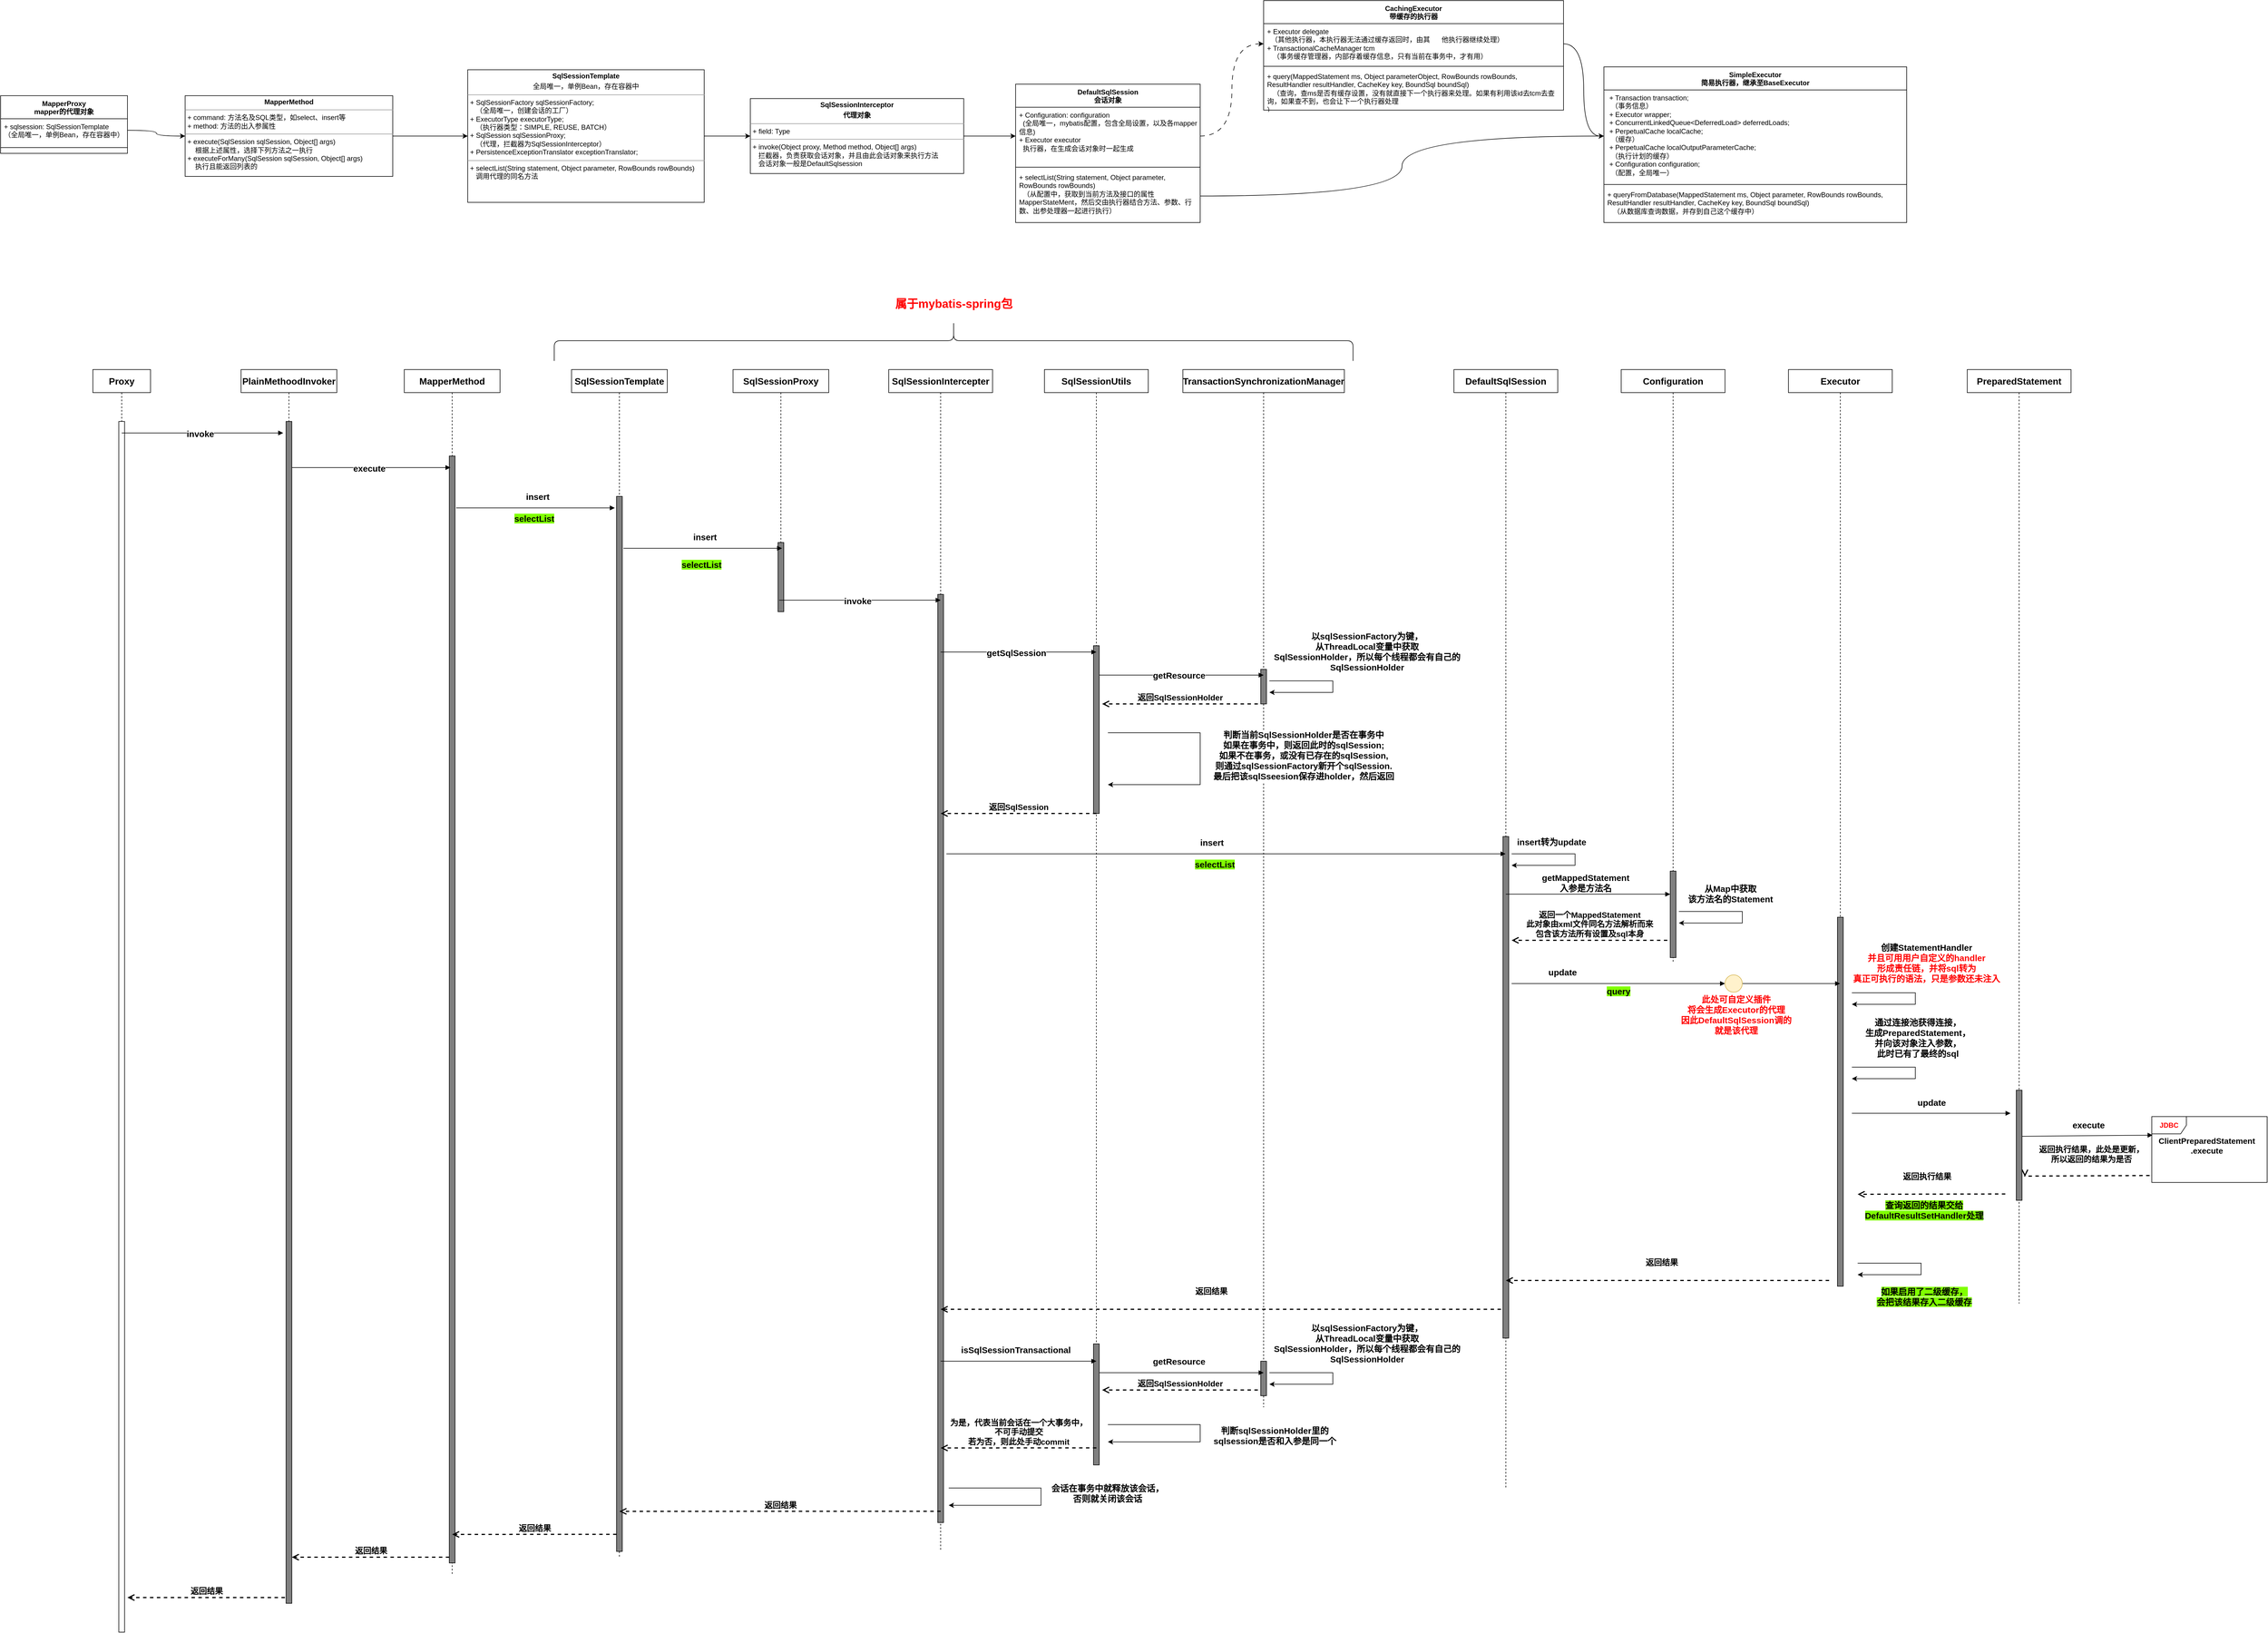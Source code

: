 <mxfile version="21.3.8" type="github">
  <diagram name="第 1 页" id="XxPduqaY6AvRVAXRVLeT">
    <mxGraphModel dx="2514" dy="2068" grid="1" gridSize="10" guides="1" tooltips="1" connect="1" arrows="1" fold="1" page="1" pageScale="1" pageWidth="827" pageHeight="1169" math="0" shadow="0">
      <root>
        <mxCell id="0" />
        <mxCell id="1" parent="0" />
        <mxCell id="k7U_-NwJ5NO1i_bqe0lr-13" style="edgeStyle=orthogonalEdgeStyle;rounded=0;orthogonalLoop=1;jettySize=auto;html=1;exitX=1;exitY=0.5;exitDx=0;exitDy=0;entryX=0;entryY=0.5;entryDx=0;entryDy=0;" parent="1" edge="1">
          <mxGeometry relative="1" as="geometry">
            <mxPoint x="2100" y="480" as="targetPoint" />
          </mxGeometry>
        </mxCell>
        <mxCell id="k7U_-NwJ5NO1i_bqe0lr-15" value="MapperProxy&lt;br&gt;mapper的代理对象" style="swimlane;fontStyle=1;align=center;verticalAlign=top;childLayout=stackLayout;horizontal=1;startSize=40;horizontalStack=0;resizeParent=1;resizeParentMax=0;resizeLast=0;collapsible=1;marginBottom=0;whiteSpace=wrap;html=1;" parent="1" vertex="1">
          <mxGeometry x="-150" y="95" width="220" height="100" as="geometry" />
        </mxCell>
        <mxCell id="k7U_-NwJ5NO1i_bqe0lr-16" value="+ sqlsession:&amp;nbsp;SqlSessionTemplate&lt;br&gt;（全局唯一，单例Bean，存在容器中）" style="text;strokeColor=none;fillColor=none;align=left;verticalAlign=top;spacingLeft=4;spacingRight=4;overflow=hidden;rotatable=0;points=[[0,0.5],[1,0.5]];portConstraint=eastwest;whiteSpace=wrap;html=1;" parent="k7U_-NwJ5NO1i_bqe0lr-15" vertex="1">
          <mxGeometry y="40" width="220" height="40" as="geometry" />
        </mxCell>
        <mxCell id="k7U_-NwJ5NO1i_bqe0lr-17" value="" style="line;strokeWidth=1;fillColor=none;align=left;verticalAlign=middle;spacingTop=-1;spacingLeft=3;spacingRight=3;rotatable=0;labelPosition=right;points=[];portConstraint=eastwest;strokeColor=inherit;" parent="k7U_-NwJ5NO1i_bqe0lr-15" vertex="1">
          <mxGeometry y="80" width="220" height="20" as="geometry" />
        </mxCell>
        <mxCell id="ylb18Ezix_Vyf_NCrJ4i-3" style="edgeStyle=orthogonalEdgeStyle;rounded=0;orthogonalLoop=1;jettySize=auto;html=1;exitX=1;exitY=0.5;exitDx=0;exitDy=0;entryX=0;entryY=0.5;entryDx=0;entryDy=0;curved=1;" parent="1" source="k7U_-NwJ5NO1i_bqe0lr-25" target="k7U_-NwJ5NO1i_bqe0lr-26" edge="1">
          <mxGeometry relative="1" as="geometry" />
        </mxCell>
        <mxCell id="k7U_-NwJ5NO1i_bqe0lr-25" value="&lt;p style=&quot;margin:0px;margin-top:4px;text-align:center;&quot;&gt;&lt;b&gt;MapperMethod&lt;/b&gt;&lt;br&gt;&lt;/p&gt;&lt;hr size=&quot;1&quot;&gt;&lt;p style=&quot;margin:0px;margin-left:4px;&quot;&gt;&lt;span style=&quot;background-color: initial;&quot;&gt;+ command: 方法名及SQL类型，如select、insert等&lt;/span&gt;&lt;br&gt;&lt;/p&gt;&lt;p style=&quot;margin:0px;margin-left:4px;&quot;&gt;&lt;span style=&quot;background-color: initial;&quot;&gt;+ method: 方法的出入参属性&lt;/span&gt;&lt;/p&gt;&lt;hr size=&quot;1&quot;&gt;&lt;p style=&quot;margin:0px;margin-left:4px;&quot;&gt;+ execute(SqlSession sqlSession, Object[] args)&lt;/p&gt;&lt;p style=&quot;margin:0px;margin-left:4px;&quot;&gt;&amp;nbsp; &amp;nbsp; 根据上述属性，选择下列方法之一执行&lt;/p&gt;&lt;p style=&quot;margin:0px;margin-left:4px;&quot;&gt;+&amp;nbsp;executeForMany(SqlSession sqlSession, Object[] args)&lt;/p&gt;&lt;p style=&quot;margin:0px;margin-left:4px;&quot;&gt;&amp;nbsp; &amp;nbsp; 执行且能返回列表的&lt;/p&gt;" style="verticalAlign=top;align=left;overflow=fill;fontSize=12;fontFamily=Helvetica;html=1;whiteSpace=wrap;" parent="1" vertex="1">
          <mxGeometry x="170" y="95" width="360" height="140" as="geometry" />
        </mxCell>
        <mxCell id="ylb18Ezix_Vyf_NCrJ4i-4" style="edgeStyle=orthogonalEdgeStyle;rounded=0;orthogonalLoop=1;jettySize=auto;html=1;exitX=1;exitY=0.5;exitDx=0;exitDy=0;entryX=0;entryY=0.5;entryDx=0;entryDy=0;" parent="1" source="k7U_-NwJ5NO1i_bqe0lr-26" target="k7U_-NwJ5NO1i_bqe0lr-31" edge="1">
          <mxGeometry relative="1" as="geometry" />
        </mxCell>
        <mxCell id="k7U_-NwJ5NO1i_bqe0lr-26" value="&lt;p style=&quot;margin:0px;margin-top:4px;text-align:center;&quot;&gt;&lt;b&gt;SqlSessionTemplate&lt;/b&gt;&lt;br&gt;&lt;/p&gt;&lt;p style=&quot;margin:0px;margin-top:4px;text-align:center;&quot;&gt;全局唯一，单例Bean，存在容器中&lt;b&gt;&lt;br&gt;&lt;/b&gt;&lt;/p&gt;&lt;hr size=&quot;1&quot;&gt;&lt;p style=&quot;margin:0px;margin-left:4px;&quot;&gt;+ SqlSessionFactory sqlSessionFactory;&lt;/p&gt;&lt;p style=&quot;margin:0px;margin-left:4px;&quot;&gt;&amp;nbsp; &amp;nbsp;（全局唯一，创建会话的工厂）&lt;/p&gt;&lt;p style=&quot;margin:0px;margin-left:4px;&quot;&gt;+ ExecutorType executorType;&lt;/p&gt;&lt;p style=&quot;margin:0px;margin-left:4px;&quot;&gt;&amp;nbsp; &amp;nbsp;（执行器类型：SIMPLE, REUSE, BATCH）&lt;/p&gt;&lt;p style=&quot;margin:0px;margin-left:4px;&quot;&gt;+ SqlSession sqlSessionProxy;&lt;/p&gt;&lt;p style=&quot;margin:0px;margin-left:4px;&quot;&gt;&amp;nbsp; &amp;nbsp;（代理，拦截器为SqlSessionInterceptor）&lt;/p&gt;&lt;p style=&quot;margin:0px;margin-left:4px;&quot;&gt;+ PersistenceExceptionTranslator exceptionTranslator;&lt;/p&gt;&lt;hr size=&quot;1&quot;&gt;&lt;p style=&quot;margin:0px;margin-left:4px;&quot;&gt;+ selectList(String statement, Object parameter, RowBounds rowBounds)&lt;/p&gt;&lt;p style=&quot;margin:0px;margin-left:4px;&quot;&gt;&amp;nbsp; &amp;nbsp;调用代理的同名方法&lt;/p&gt;" style="verticalAlign=top;align=left;overflow=fill;fontSize=12;fontFamily=Helvetica;html=1;whiteSpace=wrap;" parent="1" vertex="1">
          <mxGeometry x="660" y="50" width="410" height="230" as="geometry" />
        </mxCell>
        <mxCell id="ylb18Ezix_Vyf_NCrJ4i-5" style="edgeStyle=orthogonalEdgeStyle;rounded=0;orthogonalLoop=1;jettySize=auto;html=1;exitX=1;exitY=0.5;exitDx=0;exitDy=0;" parent="1" source="k7U_-NwJ5NO1i_bqe0lr-31" target="k7U_-NwJ5NO1i_bqe0lr-33" edge="1">
          <mxGeometry relative="1" as="geometry" />
        </mxCell>
        <mxCell id="k7U_-NwJ5NO1i_bqe0lr-31" value="&lt;p style=&quot;margin:0px;margin-top:4px;text-align:center;&quot;&gt;&lt;b&gt;SqlSessionInterceptor&lt;/b&gt;&lt;br&gt;&lt;/p&gt;&lt;p style=&quot;margin:0px;margin-top:4px;text-align:center;&quot;&gt;&lt;b&gt;代理对象&lt;/b&gt;&lt;/p&gt;&lt;hr size=&quot;1&quot;&gt;&lt;p style=&quot;margin:0px;margin-left:4px;&quot;&gt;+ field: Type&lt;/p&gt;&lt;hr size=&quot;1&quot;&gt;&lt;p style=&quot;margin:0px;margin-left:4px;&quot;&gt;+ invoke(Object proxy, Method method, Object[] args)&lt;/p&gt;&lt;p style=&quot;margin:0px;margin-left:4px;&quot;&gt;&amp;nbsp; &amp;nbsp;拦截器，负责获取会话对象，并且由此会话对象来执行方法&lt;/p&gt;&lt;p style=&quot;margin:0px;margin-left:4px;&quot;&gt;&amp;nbsp; &amp;nbsp;会话对象一般是DefaultSqlsession&lt;/p&gt;" style="verticalAlign=top;align=left;overflow=fill;fontSize=12;fontFamily=Helvetica;html=1;whiteSpace=wrap;" parent="1" vertex="1">
          <mxGeometry x="1150" y="100" width="370" height="130" as="geometry" />
        </mxCell>
        <mxCell id="k7U_-NwJ5NO1i_bqe0lr-32" value="DefaultSqlSession&lt;br&gt;会话对象" style="swimlane;fontStyle=1;align=center;verticalAlign=top;childLayout=stackLayout;horizontal=1;startSize=40;horizontalStack=0;resizeParent=1;resizeParentMax=0;resizeLast=0;collapsible=1;marginBottom=0;whiteSpace=wrap;html=1;" parent="1" vertex="1">
          <mxGeometry x="1610" y="75" width="320" height="240" as="geometry" />
        </mxCell>
        <mxCell id="k7U_-NwJ5NO1i_bqe0lr-33" value="+ Configuration: configuration&lt;br&gt;&amp;nbsp; (全局唯一，mybatis配置，包含全局设置，以及各mapper 信息)&lt;br&gt;+&amp;nbsp;Executor executor&lt;br&gt;&amp;nbsp; 执行器，在生成会话对象时一起生成" style="text;strokeColor=none;fillColor=none;align=left;verticalAlign=top;spacingLeft=4;spacingRight=4;overflow=hidden;rotatable=0;points=[[0,0.5],[1,0.5]];portConstraint=eastwest;whiteSpace=wrap;html=1;" parent="k7U_-NwJ5NO1i_bqe0lr-32" vertex="1">
          <mxGeometry y="40" width="320" height="100" as="geometry" />
        </mxCell>
        <mxCell id="k7U_-NwJ5NO1i_bqe0lr-34" value="" style="line;strokeWidth=1;fillColor=none;align=left;verticalAlign=middle;spacingTop=-1;spacingLeft=3;spacingRight=3;rotatable=0;labelPosition=right;points=[];portConstraint=eastwest;strokeColor=inherit;" parent="k7U_-NwJ5NO1i_bqe0lr-32" vertex="1">
          <mxGeometry y="140" width="320" height="8" as="geometry" />
        </mxCell>
        <mxCell id="k7U_-NwJ5NO1i_bqe0lr-35" value="+ selectList(String statement, Object parameter, RowBounds rowBounds)&lt;br&gt;&amp;nbsp; （从配置中，获取到当前方法及接口的属性MapperStateMent，然后交由执行器结合方法、参数、行数、出参处理器一起进行执行）" style="text;strokeColor=none;fillColor=none;align=left;verticalAlign=top;spacingLeft=4;spacingRight=4;overflow=hidden;rotatable=0;points=[[0,0.5],[1,0.5]];portConstraint=eastwest;whiteSpace=wrap;html=1;" parent="k7U_-NwJ5NO1i_bqe0lr-32" vertex="1">
          <mxGeometry y="148" width="320" height="92" as="geometry" />
        </mxCell>
        <mxCell id="k7U_-NwJ5NO1i_bqe0lr-36" value="CachingExecutor&lt;br&gt;带缓存的执行器" style="swimlane;fontStyle=1;align=center;verticalAlign=top;childLayout=stackLayout;horizontal=1;startSize=40;horizontalStack=0;resizeParent=1;resizeParentMax=0;resizeLast=0;collapsible=1;marginBottom=0;whiteSpace=wrap;html=1;" parent="1" vertex="1">
          <mxGeometry x="2040" y="-70" width="520" height="190" as="geometry" />
        </mxCell>
        <mxCell id="k7U_-NwJ5NO1i_bqe0lr-37" value="+ Executor delegate&lt;br&gt;&amp;nbsp; （其他执行器，本执行器无法通过缓存返回时，由其&amp;nbsp; &amp;nbsp; &amp;nbsp; 他执行器继续处理）&lt;br&gt;+&amp;nbsp;TransactionalCacheManager tcm&lt;br&gt;&amp;nbsp; &amp;nbsp;（事务缓存管理器，内部存着缓存信息，只有当前在事务中，才有用）" style="text;strokeColor=none;fillColor=none;align=left;verticalAlign=top;spacingLeft=4;spacingRight=4;overflow=hidden;rotatable=0;points=[[0,0.5],[1,0.5]];portConstraint=eastwest;whiteSpace=wrap;html=1;" parent="k7U_-NwJ5NO1i_bqe0lr-36" vertex="1">
          <mxGeometry y="40" width="520" height="70" as="geometry" />
        </mxCell>
        <mxCell id="k7U_-NwJ5NO1i_bqe0lr-38" value="" style="line;strokeWidth=1;fillColor=none;align=left;verticalAlign=middle;spacingTop=-1;spacingLeft=3;spacingRight=3;rotatable=0;labelPosition=right;points=[];portConstraint=eastwest;strokeColor=inherit;" parent="k7U_-NwJ5NO1i_bqe0lr-36" vertex="1">
          <mxGeometry y="110" width="520" height="8" as="geometry" />
        </mxCell>
        <mxCell id="k7U_-NwJ5NO1i_bqe0lr-39" value="+ query(MappedStatement ms, Object parameterObject, RowBounds rowBounds, ResultHandler resultHandler, CacheKey key, BoundSql boundSql)&lt;br&gt;&amp;nbsp; &amp;nbsp;（查询，查ms是否有缓存设置，没有就直接下一个执行器来处理。如果有利用该id去tcm去查询，如果查不到，也会让下一个执行器处理&lt;br&gt;）" style="text;strokeColor=none;fillColor=none;align=left;verticalAlign=top;spacingLeft=4;spacingRight=4;overflow=hidden;rotatable=0;points=[[0,0.5],[1,0.5]];portConstraint=eastwest;whiteSpace=wrap;html=1;" parent="k7U_-NwJ5NO1i_bqe0lr-36" vertex="1">
          <mxGeometry y="118" width="520" height="72" as="geometry" />
        </mxCell>
        <mxCell id="k7U_-NwJ5NO1i_bqe0lr-40" value="SimpleExecutor&lt;br&gt;简易执行器，继承至BaseExecutor" style="swimlane;fontStyle=1;align=center;verticalAlign=top;childLayout=stackLayout;horizontal=1;startSize=40;horizontalStack=0;resizeParent=1;resizeParentMax=0;resizeLast=0;collapsible=1;marginBottom=0;whiteSpace=wrap;html=1;" parent="1" vertex="1">
          <mxGeometry x="2630" y="45" width="525" height="270" as="geometry" />
        </mxCell>
        <mxCell id="k7U_-NwJ5NO1i_bqe0lr-41" value="&lt;div&gt;&amp;nbsp;+ Transaction transaction;&lt;/div&gt;&lt;div&gt;&amp;nbsp; （事务信息）&lt;/div&gt;&lt;div&gt;&amp;nbsp;+ Executor wrapper;&lt;/div&gt;&lt;div&gt;&amp;nbsp;+ ConcurrentLinkedQueue&amp;lt;DeferredLoad&amp;gt; deferredLoads;&lt;/div&gt;&lt;div&gt;&amp;nbsp;+ PerpetualCache localCache;&lt;/div&gt;&lt;div&gt;&amp;nbsp; （缓存）&lt;/div&gt;&lt;div&gt;&amp;nbsp;+ PerpetualCache localOutputParameterCache;&lt;/div&gt;&lt;div&gt;&amp;nbsp; （执行计划的缓存）&lt;/div&gt;&lt;div&gt;&amp;nbsp;+ Configuration configuration;&lt;/div&gt;&lt;div&gt;&amp;nbsp; （配置，全局唯一）&lt;/div&gt;" style="text;strokeColor=none;fillColor=none;align=left;verticalAlign=top;spacingLeft=4;spacingRight=4;overflow=hidden;rotatable=0;points=[[0,0.5],[1,0.5]];portConstraint=eastwest;whiteSpace=wrap;html=1;" parent="k7U_-NwJ5NO1i_bqe0lr-40" vertex="1">
          <mxGeometry y="40" width="525" height="160" as="geometry" />
        </mxCell>
        <mxCell id="k7U_-NwJ5NO1i_bqe0lr-42" value="" style="line;strokeWidth=1;fillColor=none;align=left;verticalAlign=middle;spacingTop=-1;spacingLeft=3;spacingRight=3;rotatable=0;labelPosition=right;points=[];portConstraint=eastwest;strokeColor=inherit;" parent="k7U_-NwJ5NO1i_bqe0lr-40" vertex="1">
          <mxGeometry y="200" width="525" height="8" as="geometry" />
        </mxCell>
        <mxCell id="k7U_-NwJ5NO1i_bqe0lr-43" value="+ queryFromDatabase(MappedStatement ms, Object parameter, RowBounds rowBounds, ResultHandler resultHandler, CacheKey key, BoundSql boundSql)&lt;br&gt;&amp;nbsp; &amp;nbsp;（从数据库查询数据，并存到自己这个缓存中）" style="text;strokeColor=none;fillColor=none;align=left;verticalAlign=top;spacingLeft=4;spacingRight=4;overflow=hidden;rotatable=0;points=[[0,0.5],[1,0.5]];portConstraint=eastwest;whiteSpace=wrap;html=1;" parent="k7U_-NwJ5NO1i_bqe0lr-40" vertex="1">
          <mxGeometry y="208" width="525" height="62" as="geometry" />
        </mxCell>
        <mxCell id="qiZOSL3Y7ibra8DdlLck-3" style="edgeStyle=orthogonalEdgeStyle;rounded=0;orthogonalLoop=1;jettySize=auto;html=1;exitX=1;exitY=0.5;exitDx=0;exitDy=0;entryX=0;entryY=0.5;entryDx=0;entryDy=0;curved=1;dashed=1;dashPattern=8 8;" parent="1" source="k7U_-NwJ5NO1i_bqe0lr-33" target="k7U_-NwJ5NO1i_bqe0lr-37" edge="1">
          <mxGeometry relative="1" as="geometry" />
        </mxCell>
        <mxCell id="qiZOSL3Y7ibra8DdlLck-4" style="edgeStyle=orthogonalEdgeStyle;rounded=0;orthogonalLoop=1;jettySize=auto;html=1;exitX=1;exitY=0.5;exitDx=0;exitDy=0;entryX=0;entryY=0.5;entryDx=0;entryDy=0;curved=1;" parent="1" source="k7U_-NwJ5NO1i_bqe0lr-37" target="k7U_-NwJ5NO1i_bqe0lr-41" edge="1">
          <mxGeometry relative="1" as="geometry" />
        </mxCell>
        <mxCell id="qiZOSL3Y7ibra8DdlLck-5" style="edgeStyle=orthogonalEdgeStyle;rounded=0;orthogonalLoop=1;jettySize=auto;html=1;exitX=1;exitY=0.5;exitDx=0;exitDy=0;entryX=0;entryY=0.5;entryDx=0;entryDy=0;curved=1;" parent="1" source="k7U_-NwJ5NO1i_bqe0lr-35" target="k7U_-NwJ5NO1i_bqe0lr-41" edge="1">
          <mxGeometry relative="1" as="geometry" />
        </mxCell>
        <mxCell id="ylb18Ezix_Vyf_NCrJ4i-2" style="edgeStyle=orthogonalEdgeStyle;rounded=0;orthogonalLoop=1;jettySize=auto;html=1;exitX=1;exitY=0.5;exitDx=0;exitDy=0;curved=1;" parent="1" source="k7U_-NwJ5NO1i_bqe0lr-16" target="k7U_-NwJ5NO1i_bqe0lr-25" edge="1">
          <mxGeometry relative="1" as="geometry" />
        </mxCell>
        <mxCell id="okTU5aBYXH2kTemt8B79-8" value="&lt;font style=&quot;font-size: 16px;&quot;&gt;&lt;b&gt;PlainMethoodInvoker&lt;/b&gt;&lt;/font&gt;" style="shape=umlLifeline;perimeter=lifelinePerimeter;whiteSpace=wrap;html=1;container=1;dropTarget=0;collapsible=0;recursiveResize=0;outlineConnect=0;portConstraint=eastwest;newEdgeStyle={&quot;edgeStyle&quot;:&quot;elbowEdgeStyle&quot;,&quot;elbow&quot;:&quot;vertical&quot;,&quot;curved&quot;:0,&quot;rounded&quot;:0};" parent="1" vertex="1">
          <mxGeometry x="267" y="570" width="166" height="2140" as="geometry" />
        </mxCell>
        <mxCell id="okTU5aBYXH2kTemt8B79-9" value="" style="html=1;points=[];perimeter=orthogonalPerimeter;outlineConnect=0;targetShapes=umlLifeline;portConstraint=eastwest;newEdgeStyle={&quot;edgeStyle&quot;:&quot;elbowEdgeStyle&quot;,&quot;elbow&quot;:&quot;vertical&quot;,&quot;curved&quot;:0,&quot;rounded&quot;:0};fillColor=#808080;" parent="okTU5aBYXH2kTemt8B79-8" vertex="1">
          <mxGeometry x="78" y="90" width="10" height="2050" as="geometry" />
        </mxCell>
        <mxCell id="okTU5aBYXH2kTemt8B79-10" value="&lt;b&gt;&lt;font style=&quot;font-size: 16px;&quot;&gt;Proxy&lt;/font&gt;&lt;/b&gt;" style="shape=umlLifeline;perimeter=lifelinePerimeter;whiteSpace=wrap;html=1;container=1;dropTarget=0;collapsible=0;recursiveResize=0;outlineConnect=0;portConstraint=eastwest;newEdgeStyle={&quot;edgeStyle&quot;:&quot;elbowEdgeStyle&quot;,&quot;elbow&quot;:&quot;vertical&quot;,&quot;curved&quot;:0,&quot;rounded&quot;:0};" parent="1" vertex="1">
          <mxGeometry x="10" y="570" width="100" height="2190" as="geometry" />
        </mxCell>
        <mxCell id="okTU5aBYXH2kTemt8B79-11" value="" style="html=1;points=[];perimeter=orthogonalPerimeter;outlineConnect=0;targetShapes=umlLifeline;portConstraint=eastwest;newEdgeStyle={&quot;edgeStyle&quot;:&quot;elbowEdgeStyle&quot;,&quot;elbow&quot;:&quot;vertical&quot;,&quot;curved&quot;:0,&quot;rounded&quot;:0};" parent="okTU5aBYXH2kTemt8B79-10" vertex="1">
          <mxGeometry x="45" y="90" width="10" height="2100" as="geometry" />
        </mxCell>
        <mxCell id="okTU5aBYXH2kTemt8B79-12" value="" style="html=1;verticalAlign=bottom;labelBackgroundColor=none;endArrow=block;endFill=1;rounded=0;fontSize=15;" parent="1" edge="1">
          <mxGeometry width="160" relative="1" as="geometry">
            <mxPoint x="60" y="680" as="sourcePoint" />
            <mxPoint x="340" y="680" as="targetPoint" />
          </mxGeometry>
        </mxCell>
        <mxCell id="okTU5aBYXH2kTemt8B79-13" value="invoke" style="edgeLabel;html=1;align=center;verticalAlign=middle;resizable=0;points=[];fontSize=15;fontStyle=1" parent="okTU5aBYXH2kTemt8B79-12" vertex="1" connectable="0">
          <mxGeometry x="-0.074" y="-1" relative="1" as="geometry">
            <mxPoint x="6" as="offset" />
          </mxGeometry>
        </mxCell>
        <mxCell id="okTU5aBYXH2kTemt8B79-14" value="&lt;font style=&quot;font-size: 16px;&quot;&gt;&lt;b&gt;MapperMethod&lt;/b&gt;&lt;/font&gt;" style="shape=umlLifeline;perimeter=lifelinePerimeter;whiteSpace=wrap;html=1;container=1;dropTarget=0;collapsible=0;recursiveResize=0;outlineConnect=0;portConstraint=eastwest;newEdgeStyle={&quot;edgeStyle&quot;:&quot;elbowEdgeStyle&quot;,&quot;elbow&quot;:&quot;vertical&quot;,&quot;curved&quot;:0,&quot;rounded&quot;:0};" parent="1" vertex="1">
          <mxGeometry x="550" y="570" width="166" height="2090" as="geometry" />
        </mxCell>
        <mxCell id="okTU5aBYXH2kTemt8B79-15" value="" style="html=1;points=[];perimeter=orthogonalPerimeter;outlineConnect=0;targetShapes=umlLifeline;portConstraint=eastwest;newEdgeStyle={&quot;edgeStyle&quot;:&quot;elbowEdgeStyle&quot;,&quot;elbow&quot;:&quot;vertical&quot;,&quot;curved&quot;:0,&quot;rounded&quot;:0};fillColor=#808080;" parent="okTU5aBYXH2kTemt8B79-14" vertex="1">
          <mxGeometry x="78" y="150" width="10" height="1920" as="geometry" />
        </mxCell>
        <mxCell id="okTU5aBYXH2kTemt8B79-16" value="" style="html=1;verticalAlign=bottom;labelBackgroundColor=none;endArrow=block;endFill=1;rounded=0;fontSize=15;" parent="1" edge="1">
          <mxGeometry width="160" relative="1" as="geometry">
            <mxPoint x="355" y="740" as="sourcePoint" />
            <mxPoint x="630" y="740" as="targetPoint" />
          </mxGeometry>
        </mxCell>
        <mxCell id="okTU5aBYXH2kTemt8B79-17" value="execute" style="edgeLabel;html=1;align=center;verticalAlign=middle;resizable=0;points=[];fontSize=15;fontStyle=1" parent="okTU5aBYXH2kTemt8B79-16" vertex="1" connectable="0">
          <mxGeometry x="-0.074" y="-1" relative="1" as="geometry">
            <mxPoint x="6" as="offset" />
          </mxGeometry>
        </mxCell>
        <mxCell id="okTU5aBYXH2kTemt8B79-18" value="&lt;font style=&quot;font-size: 16px;&quot;&gt;&lt;b&gt;SqlSessionTemplate&lt;/b&gt;&lt;/font&gt;" style="shape=umlLifeline;perimeter=lifelinePerimeter;whiteSpace=wrap;html=1;container=1;dropTarget=0;collapsible=0;recursiveResize=0;outlineConnect=0;portConstraint=eastwest;newEdgeStyle={&quot;edgeStyle&quot;:&quot;elbowEdgeStyle&quot;,&quot;elbow&quot;:&quot;vertical&quot;,&quot;curved&quot;:0,&quot;rounded&quot;:0};" parent="1" vertex="1">
          <mxGeometry x="840" y="570" width="166" height="2060" as="geometry" />
        </mxCell>
        <mxCell id="okTU5aBYXH2kTemt8B79-19" value="" style="html=1;points=[];perimeter=orthogonalPerimeter;outlineConnect=0;targetShapes=umlLifeline;portConstraint=eastwest;newEdgeStyle={&quot;edgeStyle&quot;:&quot;elbowEdgeStyle&quot;,&quot;elbow&quot;:&quot;vertical&quot;,&quot;curved&quot;:0,&quot;rounded&quot;:0};fillColor=#808080;" parent="okTU5aBYXH2kTemt8B79-18" vertex="1">
          <mxGeometry x="78" y="220" width="10" height="1830" as="geometry" />
        </mxCell>
        <mxCell id="okTU5aBYXH2kTemt8B79-20" value="" style="html=1;verticalAlign=bottom;labelBackgroundColor=none;endArrow=block;endFill=1;rounded=0;fontSize=15;" parent="1" edge="1">
          <mxGeometry width="160" relative="1" as="geometry">
            <mxPoint x="640" y="810" as="sourcePoint" />
            <mxPoint x="915" y="810" as="targetPoint" />
          </mxGeometry>
        </mxCell>
        <mxCell id="okTU5aBYXH2kTemt8B79-21" value="insert" style="edgeLabel;html=1;align=center;verticalAlign=middle;resizable=0;points=[];fontSize=15;fontStyle=1" parent="okTU5aBYXH2kTemt8B79-20" vertex="1" connectable="0">
          <mxGeometry x="-0.074" y="-1" relative="1" as="geometry">
            <mxPoint x="13" y="-21" as="offset" />
          </mxGeometry>
        </mxCell>
        <mxCell id="okTU5aBYXH2kTemt8B79-22" value="&lt;font style=&quot;font-size: 16px;&quot;&gt;&lt;b&gt;SqlSessionProxy&lt;/b&gt;&lt;/font&gt;" style="shape=umlLifeline;perimeter=lifelinePerimeter;whiteSpace=wrap;html=1;container=1;dropTarget=0;collapsible=0;recursiveResize=0;outlineConnect=0;portConstraint=eastwest;newEdgeStyle={&quot;edgeStyle&quot;:&quot;elbowEdgeStyle&quot;,&quot;elbow&quot;:&quot;vertical&quot;,&quot;curved&quot;:0,&quot;rounded&quot;:0};" parent="1" vertex="1">
          <mxGeometry x="1120" y="570" width="166" height="420" as="geometry" />
        </mxCell>
        <mxCell id="okTU5aBYXH2kTemt8B79-23" value="" style="html=1;points=[];perimeter=orthogonalPerimeter;outlineConnect=0;targetShapes=umlLifeline;portConstraint=eastwest;newEdgeStyle={&quot;edgeStyle&quot;:&quot;elbowEdgeStyle&quot;,&quot;elbow&quot;:&quot;vertical&quot;,&quot;curved&quot;:0,&quot;rounded&quot;:0};fillColor=#808080;" parent="okTU5aBYXH2kTemt8B79-22" vertex="1">
          <mxGeometry x="78" y="300" width="10" height="120" as="geometry" />
        </mxCell>
        <mxCell id="okTU5aBYXH2kTemt8B79-24" value="" style="html=1;verticalAlign=bottom;labelBackgroundColor=none;endArrow=block;endFill=1;rounded=0;fontSize=15;" parent="1" edge="1">
          <mxGeometry width="160" relative="1" as="geometry">
            <mxPoint x="930" y="880" as="sourcePoint" />
            <mxPoint x="1205" y="880" as="targetPoint" />
          </mxGeometry>
        </mxCell>
        <mxCell id="okTU5aBYXH2kTemt8B79-25" value="insert" style="edgeLabel;html=1;align=center;verticalAlign=middle;resizable=0;points=[];fontSize=15;fontStyle=1" parent="okTU5aBYXH2kTemt8B79-24" vertex="1" connectable="0">
          <mxGeometry x="-0.074" y="-1" relative="1" as="geometry">
            <mxPoint x="13" y="-21" as="offset" />
          </mxGeometry>
        </mxCell>
        <mxCell id="okTU5aBYXH2kTemt8B79-26" value="&lt;font style=&quot;font-size: 16px;&quot;&gt;&lt;b&gt;SqlSessionIntercepter&lt;/b&gt;&lt;/font&gt;" style="shape=umlLifeline;perimeter=lifelinePerimeter;whiteSpace=wrap;html=1;container=1;dropTarget=0;collapsible=0;recursiveResize=0;outlineConnect=0;portConstraint=eastwest;newEdgeStyle={&quot;edgeStyle&quot;:&quot;elbowEdgeStyle&quot;,&quot;elbow&quot;:&quot;vertical&quot;,&quot;curved&quot;:0,&quot;rounded&quot;:0};" parent="1" vertex="1">
          <mxGeometry x="1390" y="570" width="180" height="2050" as="geometry" />
        </mxCell>
        <mxCell id="okTU5aBYXH2kTemt8B79-27" value="" style="html=1;points=[];perimeter=orthogonalPerimeter;outlineConnect=0;targetShapes=umlLifeline;portConstraint=eastwest;newEdgeStyle={&quot;edgeStyle&quot;:&quot;elbowEdgeStyle&quot;,&quot;elbow&quot;:&quot;vertical&quot;,&quot;curved&quot;:0,&quot;rounded&quot;:0};fillColor=#808080;" parent="okTU5aBYXH2kTemt8B79-26" vertex="1">
          <mxGeometry x="85" y="390" width="10" height="1610" as="geometry" />
        </mxCell>
        <mxCell id="okTU5aBYXH2kTemt8B79-28" value="" style="html=1;verticalAlign=bottom;labelBackgroundColor=none;endArrow=block;endFill=1;rounded=0;fontSize=15;" parent="1" edge="1">
          <mxGeometry width="160" relative="1" as="geometry">
            <mxPoint x="1200" y="970" as="sourcePoint" />
            <mxPoint x="1480" y="970" as="targetPoint" />
          </mxGeometry>
        </mxCell>
        <mxCell id="okTU5aBYXH2kTemt8B79-29" value="invoke" style="edgeLabel;html=1;align=center;verticalAlign=middle;resizable=0;points=[];fontSize=15;fontStyle=1" parent="okTU5aBYXH2kTemt8B79-28" vertex="1" connectable="0">
          <mxGeometry x="-0.074" y="-1" relative="1" as="geometry">
            <mxPoint x="6" as="offset" />
          </mxGeometry>
        </mxCell>
        <mxCell id="okTU5aBYXH2kTemt8B79-30" value="&lt;font style=&quot;font-size: 16px;&quot;&gt;&lt;b&gt;SqlSessionUtils&lt;/b&gt;&lt;/font&gt;" style="shape=umlLifeline;perimeter=lifelinePerimeter;whiteSpace=wrap;html=1;container=1;dropTarget=0;collapsible=0;recursiveResize=0;outlineConnect=0;portConstraint=eastwest;newEdgeStyle={&quot;edgeStyle&quot;:&quot;elbowEdgeStyle&quot;,&quot;elbow&quot;:&quot;vertical&quot;,&quot;curved&quot;:0,&quot;rounded&quot;:0};" parent="1" vertex="1">
          <mxGeometry x="1660" y="570" width="180" height="1900" as="geometry" />
        </mxCell>
        <mxCell id="okTU5aBYXH2kTemt8B79-31" value="" style="html=1;points=[];perimeter=orthogonalPerimeter;outlineConnect=0;targetShapes=umlLifeline;portConstraint=eastwest;newEdgeStyle={&quot;edgeStyle&quot;:&quot;elbowEdgeStyle&quot;,&quot;elbow&quot;:&quot;vertical&quot;,&quot;curved&quot;:0,&quot;rounded&quot;:0};fillColor=#808080;" parent="okTU5aBYXH2kTemt8B79-30" vertex="1">
          <mxGeometry x="85" y="479" width="10" height="291" as="geometry" />
        </mxCell>
        <mxCell id="okTU5aBYXH2kTemt8B79-95" value="" style="html=1;points=[];perimeter=orthogonalPerimeter;outlineConnect=0;targetShapes=umlLifeline;portConstraint=eastwest;newEdgeStyle={&quot;edgeStyle&quot;:&quot;elbowEdgeStyle&quot;,&quot;elbow&quot;:&quot;vertical&quot;,&quot;curved&quot;:0,&quot;rounded&quot;:0};fillColor=#808080;" parent="okTU5aBYXH2kTemt8B79-30" vertex="1">
          <mxGeometry x="85" y="1690" width="10" height="210" as="geometry" />
        </mxCell>
        <mxCell id="okTU5aBYXH2kTemt8B79-32" value="" style="html=1;verticalAlign=bottom;labelBackgroundColor=none;endArrow=block;endFill=1;rounded=0;fontSize=15;" parent="1" edge="1">
          <mxGeometry width="160" relative="1" as="geometry">
            <mxPoint x="1480" y="1060" as="sourcePoint" />
            <mxPoint x="1750" y="1060" as="targetPoint" />
          </mxGeometry>
        </mxCell>
        <mxCell id="okTU5aBYXH2kTemt8B79-33" value="getSqlSession" style="edgeLabel;html=1;align=center;verticalAlign=middle;resizable=0;points=[];fontSize=15;fontStyle=1" parent="okTU5aBYXH2kTemt8B79-32" vertex="1" connectable="0">
          <mxGeometry x="-0.074" y="-1" relative="1" as="geometry">
            <mxPoint x="6" as="offset" />
          </mxGeometry>
        </mxCell>
        <mxCell id="okTU5aBYXH2kTemt8B79-34" value="&lt;font style=&quot;font-size: 16px;&quot;&gt;&lt;b&gt;TransactionSynchronizationManager&lt;/b&gt;&lt;/font&gt;" style="shape=umlLifeline;perimeter=lifelinePerimeter;whiteSpace=wrap;html=1;container=1;dropTarget=0;collapsible=0;recursiveResize=0;outlineConnect=0;portConstraint=eastwest;newEdgeStyle={&quot;edgeStyle&quot;:&quot;elbowEdgeStyle&quot;,&quot;elbow&quot;:&quot;vertical&quot;,&quot;curved&quot;:0,&quot;rounded&quot;:0};" parent="1" vertex="1">
          <mxGeometry x="1900" y="570" width="280" height="1800" as="geometry" />
        </mxCell>
        <mxCell id="okTU5aBYXH2kTemt8B79-35" value="" style="html=1;points=[];perimeter=orthogonalPerimeter;outlineConnect=0;targetShapes=umlLifeline;portConstraint=eastwest;newEdgeStyle={&quot;edgeStyle&quot;:&quot;elbowEdgeStyle&quot;,&quot;elbow&quot;:&quot;vertical&quot;,&quot;curved&quot;:0,&quot;rounded&quot;:0};fillColor=#808080;" parent="okTU5aBYXH2kTemt8B79-34" vertex="1">
          <mxGeometry x="135" y="520" width="10" height="60" as="geometry" />
        </mxCell>
        <mxCell id="okTU5aBYXH2kTemt8B79-99" value="" style="html=1;points=[];perimeter=orthogonalPerimeter;outlineConnect=0;targetShapes=umlLifeline;portConstraint=eastwest;newEdgeStyle={&quot;edgeStyle&quot;:&quot;elbowEdgeStyle&quot;,&quot;elbow&quot;:&quot;vertical&quot;,&quot;curved&quot;:0,&quot;rounded&quot;:0};fillColor=#808080;" parent="okTU5aBYXH2kTemt8B79-34" vertex="1">
          <mxGeometry x="135" y="1720" width="10" height="60" as="geometry" />
        </mxCell>
        <mxCell id="okTU5aBYXH2kTemt8B79-36" value="" style="html=1;verticalAlign=bottom;labelBackgroundColor=none;endArrow=block;endFill=1;rounded=0;fontSize=15;" parent="1" source="okTU5aBYXH2kTemt8B79-31" edge="1">
          <mxGeometry width="160" relative="1" as="geometry">
            <mxPoint x="1770" y="1100" as="sourcePoint" />
            <mxPoint x="2040" y="1100" as="targetPoint" />
          </mxGeometry>
        </mxCell>
        <mxCell id="okTU5aBYXH2kTemt8B79-37" value="getResource" style="edgeLabel;html=1;align=center;verticalAlign=middle;resizable=0;points=[];fontSize=15;fontStyle=1" parent="okTU5aBYXH2kTemt8B79-36" vertex="1" connectable="0">
          <mxGeometry x="-0.074" y="-1" relative="1" as="geometry">
            <mxPoint x="6" y="-1" as="offset" />
          </mxGeometry>
        </mxCell>
        <mxCell id="okTU5aBYXH2kTemt8B79-40" value="" style="endArrow=classic;html=1;rounded=0;" parent="1" edge="1">
          <mxGeometry width="50" height="50" relative="1" as="geometry">
            <mxPoint x="2050" y="1110" as="sourcePoint" />
            <mxPoint x="2050" y="1130" as="targetPoint" />
            <Array as="points">
              <mxPoint x="2160" y="1110" />
              <mxPoint x="2160" y="1130" />
            </Array>
          </mxGeometry>
        </mxCell>
        <mxCell id="okTU5aBYXH2kTemt8B79-41" value="以sqlSessionFactory为键，&lt;br&gt;从ThreadLocal变量中获取&lt;br&gt;SqlSessionHolder，所以每个线程都会有自己的&lt;br&gt;SqlSessionHolder" style="edgeLabel;html=1;align=center;verticalAlign=middle;resizable=0;points=[];fontSize=15;fontStyle=1" parent="1" vertex="1" connectable="0">
          <mxGeometry x="2200" y="1020" as="geometry">
            <mxPoint x="19" y="39" as="offset" />
          </mxGeometry>
        </mxCell>
        <mxCell id="okTU5aBYXH2kTemt8B79-42" value="&lt;font style=&quot;font-size: 14px;&quot;&gt;&lt;b&gt;返回SqlSessionHolder&lt;/b&gt;&lt;/font&gt;" style="html=1;verticalAlign=bottom;endArrow=open;dashed=1;endSize=8;edgeStyle=elbowEdgeStyle;elbow=vertical;curved=0;rounded=0;fontSize=12;strokeWidth=2;" parent="1" edge="1">
          <mxGeometry relative="1" as="geometry">
            <mxPoint x="2030" y="1150" as="sourcePoint" />
            <mxPoint x="1760" y="1150" as="targetPoint" />
          </mxGeometry>
        </mxCell>
        <mxCell id="okTU5aBYXH2kTemt8B79-44" value="判断当前SqlSessionHolder是否在事务中&lt;br&gt;如果在事务中，则返回此时的sqlSession;&lt;br&gt;如果不在事务，或没有已存在的sqlSession,&lt;br&gt;则通过sqlSessionFactory新开个sqlSession.&lt;br&gt;最后把该sqlSseesion保存进holder，然后返回" style="edgeLabel;html=1;align=center;verticalAlign=middle;resizable=0;points=[];fontSize=15;fontStyle=1" parent="1" vertex="1" connectable="0">
          <mxGeometry x="2090" y="1200" as="geometry">
            <mxPoint x="19" y="39" as="offset" />
          </mxGeometry>
        </mxCell>
        <mxCell id="okTU5aBYXH2kTemt8B79-45" value="" style="endArrow=classic;html=1;rounded=0;" parent="1" edge="1">
          <mxGeometry width="50" height="50" relative="1" as="geometry">
            <mxPoint x="1770" y="1200" as="sourcePoint" />
            <mxPoint x="1770" y="1290" as="targetPoint" />
            <Array as="points">
              <mxPoint x="1930" y="1200" />
              <mxPoint x="1930" y="1290" />
            </Array>
          </mxGeometry>
        </mxCell>
        <mxCell id="okTU5aBYXH2kTemt8B79-47" value="&lt;font style=&quot;font-size: 14px;&quot;&gt;&lt;b&gt;返回SqlSession&lt;/b&gt;&lt;/font&gt;" style="html=1;verticalAlign=bottom;endArrow=open;dashed=1;endSize=8;edgeStyle=elbowEdgeStyle;elbow=vertical;curved=0;rounded=0;fontSize=12;strokeWidth=2;" parent="1" edge="1">
          <mxGeometry relative="1" as="geometry">
            <mxPoint x="1750" y="1340" as="sourcePoint" />
            <mxPoint x="1480" y="1340" as="targetPoint" />
          </mxGeometry>
        </mxCell>
        <mxCell id="okTU5aBYXH2kTemt8B79-48" value="&lt;font style=&quot;font-size: 16px;&quot;&gt;&lt;b&gt;DefaultSqlSession&lt;/b&gt;&lt;/font&gt;" style="shape=umlLifeline;perimeter=lifelinePerimeter;whiteSpace=wrap;html=1;container=1;dropTarget=0;collapsible=0;recursiveResize=0;outlineConnect=0;portConstraint=eastwest;newEdgeStyle={&quot;edgeStyle&quot;:&quot;elbowEdgeStyle&quot;,&quot;elbow&quot;:&quot;vertical&quot;,&quot;curved&quot;:0,&quot;rounded&quot;:0};" parent="1" vertex="1">
          <mxGeometry x="2370" y="570" width="180" height="1940" as="geometry" />
        </mxCell>
        <mxCell id="okTU5aBYXH2kTemt8B79-49" value="" style="html=1;points=[];perimeter=orthogonalPerimeter;outlineConnect=0;targetShapes=umlLifeline;portConstraint=eastwest;newEdgeStyle={&quot;edgeStyle&quot;:&quot;elbowEdgeStyle&quot;,&quot;elbow&quot;:&quot;vertical&quot;,&quot;curved&quot;:0,&quot;rounded&quot;:0};fillColor=#808080;" parent="okTU5aBYXH2kTemt8B79-48" vertex="1">
          <mxGeometry x="85" y="810" width="10" height="870" as="geometry" />
        </mxCell>
        <mxCell id="okTU5aBYXH2kTemt8B79-50" value="" style="html=1;verticalAlign=bottom;labelBackgroundColor=none;endArrow=block;endFill=1;rounded=0;fontSize=15;" parent="1" target="okTU5aBYXH2kTemt8B79-48" edge="1">
          <mxGeometry width="160" relative="1" as="geometry">
            <mxPoint x="1490" y="1410" as="sourcePoint" />
            <mxPoint x="1760" y="1410" as="targetPoint" />
          </mxGeometry>
        </mxCell>
        <mxCell id="okTU5aBYXH2kTemt8B79-51" value="insert" style="edgeLabel;html=1;align=center;verticalAlign=middle;resizable=0;points=[];fontSize=15;fontStyle=1" parent="okTU5aBYXH2kTemt8B79-50" vertex="1" connectable="0">
          <mxGeometry x="-0.074" y="-1" relative="1" as="geometry">
            <mxPoint x="11" y="-21" as="offset" />
          </mxGeometry>
        </mxCell>
        <mxCell id="okTU5aBYXH2kTemt8B79-52" value="" style="endArrow=classic;html=1;rounded=0;" parent="1" edge="1">
          <mxGeometry width="50" height="50" relative="1" as="geometry">
            <mxPoint x="3060" y="1651" as="sourcePoint" />
            <mxPoint x="3060" y="1671" as="targetPoint" />
            <Array as="points">
              <mxPoint x="3170" y="1651" />
              <mxPoint x="3170" y="1671" />
            </Array>
          </mxGeometry>
        </mxCell>
        <mxCell id="okTU5aBYXH2kTemt8B79-53" value="insert转为update" style="edgeLabel;html=1;align=center;verticalAlign=middle;resizable=0;points=[];fontSize=15;fontStyle=1" parent="1" vertex="1" connectable="0">
          <mxGeometry x="2520" y="1350" as="geometry">
            <mxPoint x="19" y="39" as="offset" />
          </mxGeometry>
        </mxCell>
        <mxCell id="okTU5aBYXH2kTemt8B79-54" value="&lt;font style=&quot;font-size: 16px;&quot;&gt;&lt;b&gt;Configuration&lt;/b&gt;&lt;/font&gt;" style="shape=umlLifeline;perimeter=lifelinePerimeter;whiteSpace=wrap;html=1;container=1;dropTarget=0;collapsible=0;recursiveResize=0;outlineConnect=0;portConstraint=eastwest;newEdgeStyle={&quot;edgeStyle&quot;:&quot;elbowEdgeStyle&quot;,&quot;elbow&quot;:&quot;vertical&quot;,&quot;curved&quot;:0,&quot;rounded&quot;:0};" parent="1" vertex="1">
          <mxGeometry x="2660" y="570" width="180" height="1030" as="geometry" />
        </mxCell>
        <mxCell id="okTU5aBYXH2kTemt8B79-55" value="" style="html=1;points=[];perimeter=orthogonalPerimeter;outlineConnect=0;targetShapes=umlLifeline;portConstraint=eastwest;newEdgeStyle={&quot;edgeStyle&quot;:&quot;elbowEdgeStyle&quot;,&quot;elbow&quot;:&quot;vertical&quot;,&quot;curved&quot;:0,&quot;rounded&quot;:0};fillColor=#808080;" parent="okTU5aBYXH2kTemt8B79-54" vertex="1">
          <mxGeometry x="85" y="870" width="10" height="150" as="geometry" />
        </mxCell>
        <mxCell id="okTU5aBYXH2kTemt8B79-56" value="" style="html=1;verticalAlign=bottom;labelBackgroundColor=none;endArrow=block;endFill=1;rounded=0;fontSize=15;" parent="1" edge="1">
          <mxGeometry width="160" relative="1" as="geometry">
            <mxPoint x="2460" y="1480" as="sourcePoint" />
            <mxPoint x="2745" y="1480" as="targetPoint" />
          </mxGeometry>
        </mxCell>
        <mxCell id="okTU5aBYXH2kTemt8B79-57" value="getMappedStatement&lt;br&gt;入参是方法名" style="edgeLabel;html=1;align=center;verticalAlign=middle;resizable=0;points=[];fontSize=15;fontStyle=1" parent="okTU5aBYXH2kTemt8B79-56" vertex="1" connectable="0">
          <mxGeometry x="-0.074" y="-1" relative="1" as="geometry">
            <mxPoint x="6" y="-21" as="offset" />
          </mxGeometry>
        </mxCell>
        <mxCell id="okTU5aBYXH2kTemt8B79-58" value="" style="endArrow=classic;html=1;rounded=0;" parent="1" edge="1">
          <mxGeometry width="50" height="50" relative="1" as="geometry">
            <mxPoint x="2760" y="1510" as="sourcePoint" />
            <mxPoint x="2760" y="1530" as="targetPoint" />
            <Array as="points">
              <mxPoint x="2870" y="1510" />
              <mxPoint x="2870" y="1530" />
            </Array>
          </mxGeometry>
        </mxCell>
        <mxCell id="okTU5aBYXH2kTemt8B79-59" value="从Map中获取&lt;br&gt;该方法名的Statement" style="edgeLabel;html=1;align=center;verticalAlign=middle;resizable=0;points=[];fontSize=15;fontStyle=1" parent="1" vertex="1" connectable="0">
          <mxGeometry x="2830" y="1440" as="geometry">
            <mxPoint x="19" y="39" as="offset" />
          </mxGeometry>
        </mxCell>
        <mxCell id="okTU5aBYXH2kTemt8B79-60" value="&lt;font style=&quot;font-size: 16px;&quot;&gt;&lt;b&gt;Executor&lt;/b&gt;&lt;/font&gt;" style="shape=umlLifeline;perimeter=lifelinePerimeter;whiteSpace=wrap;html=1;container=1;dropTarget=0;collapsible=0;recursiveResize=0;outlineConnect=0;portConstraint=eastwest;newEdgeStyle={&quot;edgeStyle&quot;:&quot;elbowEdgeStyle&quot;,&quot;elbow&quot;:&quot;vertical&quot;,&quot;curved&quot;:0,&quot;rounded&quot;:0};" parent="1" vertex="1">
          <mxGeometry x="2950" y="570" width="180" height="1590" as="geometry" />
        </mxCell>
        <mxCell id="okTU5aBYXH2kTemt8B79-61" value="" style="html=1;points=[];perimeter=orthogonalPerimeter;outlineConnect=0;targetShapes=umlLifeline;portConstraint=eastwest;newEdgeStyle={&quot;edgeStyle&quot;:&quot;elbowEdgeStyle&quot;,&quot;elbow&quot;:&quot;vertical&quot;,&quot;curved&quot;:0,&quot;rounded&quot;:0};fillColor=#808080;" parent="okTU5aBYXH2kTemt8B79-60" vertex="1">
          <mxGeometry x="85" y="950" width="10" height="640" as="geometry" />
        </mxCell>
        <mxCell id="okTU5aBYXH2kTemt8B79-62" value="&lt;span style=&quot;font-size: 14px;&quot;&gt;&lt;b&gt;返回一个MappedStatement&lt;br&gt;此对象由xml文件同名方法解析而来&lt;br&gt;包含该方法所有设置及sql本身&lt;br&gt;&lt;/b&gt;&lt;/span&gt;" style="html=1;verticalAlign=bottom;endArrow=open;dashed=1;endSize=8;edgeStyle=elbowEdgeStyle;elbow=vertical;curved=0;rounded=0;fontSize=12;strokeWidth=2;" parent="1" edge="1">
          <mxGeometry relative="1" as="geometry">
            <mxPoint x="2740" y="1560" as="sourcePoint" />
            <mxPoint x="2470" y="1560" as="targetPoint" />
          </mxGeometry>
        </mxCell>
        <mxCell id="okTU5aBYXH2kTemt8B79-63" value="" style="html=1;verticalAlign=bottom;labelBackgroundColor=none;endArrow=block;endFill=1;rounded=0;fontSize=15;" parent="1" target="okTU5aBYXH2kTemt8B79-60" edge="1" source="XkQa4KEO6NoFA1kKGeaH-1">
          <mxGeometry width="160" relative="1" as="geometry">
            <mxPoint x="2470" y="1630" as="sourcePoint" />
            <mxPoint x="2755" y="1630" as="targetPoint" />
          </mxGeometry>
        </mxCell>
        <mxCell id="okTU5aBYXH2kTemt8B79-65" value="" style="endArrow=classic;html=1;rounded=0;" parent="1" edge="1">
          <mxGeometry width="50" height="50" relative="1" as="geometry">
            <mxPoint x="2470" y="1410" as="sourcePoint" />
            <mxPoint x="2470" y="1430" as="targetPoint" />
            <Array as="points">
              <mxPoint x="2580" y="1410" />
              <mxPoint x="2580" y="1430" />
            </Array>
          </mxGeometry>
        </mxCell>
        <mxCell id="okTU5aBYXH2kTemt8B79-69" value="创建StatementHandler&lt;br&gt;&lt;font color=&quot;#ff0000&quot;&gt;并且可用用户自定义的handler&lt;br&gt;形成责任链，并将sql转为&lt;br&gt;真正可执行的语法，只是参数还未注入&lt;/font&gt;" style="edgeLabel;html=1;align=center;verticalAlign=middle;resizable=0;points=[];fontSize=15;fontStyle=1" parent="1" vertex="1" connectable="0">
          <mxGeometry x="3170" y="1560" as="geometry">
            <mxPoint x="19" y="39" as="offset" />
          </mxGeometry>
        </mxCell>
        <mxCell id="okTU5aBYXH2kTemt8B79-70" value="" style="endArrow=classic;html=1;rounded=0;" parent="1" edge="1">
          <mxGeometry width="50" height="50" relative="1" as="geometry">
            <mxPoint x="3060" y="1780" as="sourcePoint" />
            <mxPoint x="3060" y="1800" as="targetPoint" />
            <Array as="points">
              <mxPoint x="3170" y="1780" />
              <mxPoint x="3170" y="1800" />
            </Array>
          </mxGeometry>
        </mxCell>
        <mxCell id="okTU5aBYXH2kTemt8B79-71" value="通过连接池获得连接，&lt;br&gt;生成PreparedStatement，&lt;br&gt;并向该对象注入参数，&lt;br&gt;此时已有了最终的sql" style="edgeLabel;html=1;align=center;verticalAlign=middle;resizable=0;points=[];fontSize=15;fontStyle=1" parent="1" vertex="1" connectable="0">
          <mxGeometry x="3155" y="1690" as="geometry">
            <mxPoint x="19" y="39" as="offset" />
          </mxGeometry>
        </mxCell>
        <mxCell id="okTU5aBYXH2kTemt8B79-72" value="&lt;font style=&quot;font-size: 16px;&quot;&gt;&lt;b&gt;PreparedStatement&lt;/b&gt;&lt;/font&gt;" style="shape=umlLifeline;perimeter=lifelinePerimeter;whiteSpace=wrap;html=1;container=1;dropTarget=0;collapsible=0;recursiveResize=0;outlineConnect=0;portConstraint=eastwest;newEdgeStyle={&quot;edgeStyle&quot;:&quot;elbowEdgeStyle&quot;,&quot;elbow&quot;:&quot;vertical&quot;,&quot;curved&quot;:0,&quot;rounded&quot;:0};" parent="1" vertex="1">
          <mxGeometry x="3260" y="570" width="180" height="1620" as="geometry" />
        </mxCell>
        <mxCell id="okTU5aBYXH2kTemt8B79-73" value="" style="html=1;points=[];perimeter=orthogonalPerimeter;outlineConnect=0;targetShapes=umlLifeline;portConstraint=eastwest;newEdgeStyle={&quot;edgeStyle&quot;:&quot;elbowEdgeStyle&quot;,&quot;elbow&quot;:&quot;vertical&quot;,&quot;curved&quot;:0,&quot;rounded&quot;:0};fillColor=#808080;" parent="1" vertex="1">
          <mxGeometry x="3345" y="1820" width="10" height="191" as="geometry" />
        </mxCell>
        <mxCell id="okTU5aBYXH2kTemt8B79-74" value="" style="html=1;verticalAlign=bottom;labelBackgroundColor=none;endArrow=block;endFill=1;rounded=0;fontSize=15;" parent="1" edge="1">
          <mxGeometry width="160" relative="1" as="geometry">
            <mxPoint x="3060" y="1860" as="sourcePoint" />
            <mxPoint x="3335" y="1860" as="targetPoint" />
          </mxGeometry>
        </mxCell>
        <mxCell id="okTU5aBYXH2kTemt8B79-75" value="update" style="edgeLabel;html=1;align=center;verticalAlign=middle;resizable=0;points=[];fontSize=15;fontStyle=1" parent="okTU5aBYXH2kTemt8B79-74" vertex="1" connectable="0">
          <mxGeometry x="-0.074" y="-1" relative="1" as="geometry">
            <mxPoint x="10" y="-20" as="offset" />
          </mxGeometry>
        </mxCell>
        <mxCell id="okTU5aBYXH2kTemt8B79-76" value="&lt;b&gt;&lt;font color=&quot;#ff0000&quot;&gt;JDBC&lt;/font&gt;&lt;/b&gt;" style="shape=umlFrame;whiteSpace=wrap;html=1;pointerEvents=0;" parent="1" vertex="1">
          <mxGeometry x="3580" y="1865.75" width="200" height="114.25" as="geometry" />
        </mxCell>
        <mxCell id="okTU5aBYXH2kTemt8B79-77" value="" style="html=1;verticalAlign=bottom;labelBackgroundColor=none;endArrow=block;endFill=1;rounded=0;fontSize=15;entryX=0.007;entryY=0.15;entryDx=0;entryDy=0;entryPerimeter=0;" parent="1" target="okTU5aBYXH2kTemt8B79-79" edge="1">
          <mxGeometry width="160" relative="1" as="geometry">
            <mxPoint x="3355" y="1900" as="sourcePoint" />
            <mxPoint x="3490" y="1900" as="targetPoint" />
          </mxGeometry>
        </mxCell>
        <mxCell id="okTU5aBYXH2kTemt8B79-78" value="execute" style="edgeLabel;html=1;align=center;verticalAlign=middle;resizable=0;points=[];fontSize=15;fontStyle=1" parent="okTU5aBYXH2kTemt8B79-77" vertex="1" connectable="0">
          <mxGeometry x="-0.074" y="-1" relative="1" as="geometry">
            <mxPoint x="10" y="-20" as="offset" />
          </mxGeometry>
        </mxCell>
        <mxCell id="okTU5aBYXH2kTemt8B79-79" value="&lt;font style=&quot;font-size: 14px;&quot;&gt;&lt;b&gt;ClientPreparedStatement&lt;br&gt;.execute&lt;/b&gt;&lt;/font&gt;" style="text;html=1;align=center;verticalAlign=middle;resizable=0;points=[];autosize=1;strokeColor=none;fillColor=none;" parent="1" vertex="1">
          <mxGeometry x="3580" y="1890.5" width="190" height="50" as="geometry" />
        </mxCell>
        <mxCell id="okTU5aBYXH2kTemt8B79-80" value="&lt;span style=&quot;font-size: 14px;&quot;&gt;&lt;b&gt;返回执行结果，此处是更新，&lt;br&gt;所以返回的结果为是否&lt;br&gt;&lt;/b&gt;&lt;/span&gt;" style="html=1;verticalAlign=bottom;endArrow=open;dashed=1;endSize=8;edgeStyle=elbowEdgeStyle;elbow=vertical;curved=0;rounded=0;fontSize=12;strokeWidth=2;exitX=-0.019;exitY=0.895;exitDx=0;exitDy=0;exitPerimeter=0;" parent="1" source="okTU5aBYXH2kTemt8B79-76" edge="1">
          <mxGeometry x="-0.064" y="-18" relative="1" as="geometry">
            <mxPoint x="3560" y="1950" as="sourcePoint" />
            <mxPoint x="3360" y="1970" as="targetPoint" />
            <mxPoint as="offset" />
          </mxGeometry>
        </mxCell>
        <mxCell id="okTU5aBYXH2kTemt8B79-81" value="&lt;span style=&quot;font-size: 14px;&quot;&gt;&lt;b&gt;返回执行结果&lt;br&gt;&lt;/b&gt;&lt;/span&gt;" style="html=1;verticalAlign=bottom;endArrow=open;dashed=1;endSize=8;edgeStyle=elbowEdgeStyle;elbow=vertical;curved=0;rounded=0;fontSize=12;strokeWidth=2;exitX=-0.019;exitY=0.895;exitDx=0;exitDy=0;exitPerimeter=0;" parent="1" edge="1">
          <mxGeometry x="0.062" y="-20" relative="1" as="geometry">
            <mxPoint x="3326" y="2000" as="sourcePoint" />
            <mxPoint x="3070" y="2001" as="targetPoint" />
            <mxPoint as="offset" />
          </mxGeometry>
        </mxCell>
        <mxCell id="okTU5aBYXH2kTemt8B79-82" value="&lt;span style=&quot;background-color: rgb(128, 255, 0);&quot;&gt;selectList&lt;/span&gt;" style="edgeLabel;html=1;align=center;verticalAlign=middle;resizable=0;points=[];fontSize=15;fontStyle=1" parent="1" vertex="1" connectable="0">
          <mxGeometry x="789.667" y="800" as="geometry">
            <mxPoint x="-15" y="28" as="offset" />
          </mxGeometry>
        </mxCell>
        <mxCell id="okTU5aBYXH2kTemt8B79-83" value="&lt;span style=&quot;background-color: rgb(128, 255, 0);&quot;&gt;selectList&lt;/span&gt;" style="edgeLabel;html=1;align=center;verticalAlign=middle;resizable=0;points=[];fontSize=15;fontStyle=1" parent="1" vertex="1" connectable="0">
          <mxGeometry x="1079.997" y="880" as="geometry">
            <mxPoint x="-15" y="28" as="offset" />
          </mxGeometry>
        </mxCell>
        <mxCell id="okTU5aBYXH2kTemt8B79-84" value="&lt;span style=&quot;background-color: rgb(128, 255, 0);&quot;&gt;selectList&lt;/span&gt;" style="edgeLabel;html=1;align=center;verticalAlign=middle;resizable=0;points=[];fontSize=15;fontStyle=1" parent="1" vertex="1" connectable="0">
          <mxGeometry x="1969.997" y="1400" as="geometry">
            <mxPoint x="-15" y="28" as="offset" />
          </mxGeometry>
        </mxCell>
        <mxCell id="okTU5aBYXH2kTemt8B79-85" value="&lt;span style=&quot;background-color: rgb(128, 255, 0);&quot;&gt;query&lt;/span&gt;" style="edgeLabel;html=1;align=center;verticalAlign=middle;resizable=0;points=[];fontSize=15;fontStyle=1" parent="1" vertex="1" connectable="0">
          <mxGeometry x="2669.997" y="1620" as="geometry">
            <mxPoint x="-15" y="28" as="offset" />
          </mxGeometry>
        </mxCell>
        <mxCell id="okTU5aBYXH2kTemt8B79-86" value="&lt;span style=&quot;background-color: rgb(128, 255, 0);&quot;&gt;查询返回的结果交给&lt;br&gt;DefaultResultSetHandler处理&lt;br&gt;&lt;/span&gt;" style="edgeLabel;html=1;align=center;verticalAlign=middle;resizable=0;points=[];fontSize=15;fontStyle=1" parent="1" vertex="1" connectable="0">
          <mxGeometry x="3199.997" y="2000" as="geometry">
            <mxPoint x="-15" y="28" as="offset" />
          </mxGeometry>
        </mxCell>
        <mxCell id="okTU5aBYXH2kTemt8B79-87" value="" style="endArrow=classic;html=1;rounded=0;" parent="1" edge="1">
          <mxGeometry width="50" height="50" relative="1" as="geometry">
            <mxPoint x="3070" y="2120" as="sourcePoint" />
            <mxPoint x="3070" y="2140" as="targetPoint" />
            <Array as="points">
              <mxPoint x="3180" y="2120" />
              <mxPoint x="3180" y="2140" />
            </Array>
          </mxGeometry>
        </mxCell>
        <mxCell id="okTU5aBYXH2kTemt8B79-88" value="&lt;span style=&quot;background-color: rgb(128, 255, 0);&quot;&gt;如果启用了二级缓存，&lt;br&gt;会把该结果存入二级缓存&lt;br&gt;&lt;/span&gt;" style="edgeLabel;html=1;align=center;verticalAlign=middle;resizable=0;points=[];fontSize=15;fontStyle=1" parent="1" vertex="1" connectable="0">
          <mxGeometry x="3199.997" y="2150" as="geometry">
            <mxPoint x="-15" y="28" as="offset" />
          </mxGeometry>
        </mxCell>
        <mxCell id="okTU5aBYXH2kTemt8B79-89" value="&lt;span style=&quot;font-size: 14px;&quot;&gt;&lt;b&gt;返回结果&lt;br&gt;&lt;/b&gt;&lt;/span&gt;" style="html=1;verticalAlign=bottom;endArrow=open;dashed=1;endSize=8;edgeStyle=elbowEdgeStyle;elbow=vertical;curved=0;rounded=0;fontSize=12;strokeWidth=2;exitX=-0.019;exitY=0.895;exitDx=0;exitDy=0;exitPerimeter=0;" parent="1" target="okTU5aBYXH2kTemt8B79-48" edge="1">
          <mxGeometry x="0.036" y="-20" relative="1" as="geometry">
            <mxPoint x="3020.5" y="2150" as="sourcePoint" />
            <mxPoint x="2764.5" y="2151" as="targetPoint" />
            <mxPoint as="offset" />
          </mxGeometry>
        </mxCell>
        <mxCell id="okTU5aBYXH2kTemt8B79-90" value="&lt;span style=&quot;background-color: rgb(128, 255, 0);&quot;&gt;&lt;br&gt;&lt;/span&gt;" style="edgeLabel;html=1;align=center;verticalAlign=middle;resizable=0;points=[];fontSize=15;fontStyle=1" parent="1" vertex="1" connectable="0">
          <mxGeometry x="2744.997" y="2160" as="geometry">
            <mxPoint x="-15" y="28" as="offset" />
          </mxGeometry>
        </mxCell>
        <mxCell id="okTU5aBYXH2kTemt8B79-91" value="&lt;span style=&quot;font-size: 14px;&quot;&gt;&lt;b&gt;返回结果&lt;br&gt;&lt;/b&gt;&lt;/span&gt;" style="html=1;verticalAlign=bottom;endArrow=open;dashed=1;endSize=8;edgeStyle=elbowEdgeStyle;elbow=vertical;curved=0;rounded=0;fontSize=12;strokeWidth=2;exitX=-0.019;exitY=0.895;exitDx=0;exitDy=0;exitPerimeter=0;" parent="1" target="okTU5aBYXH2kTemt8B79-26" edge="1">
          <mxGeometry x="0.036" y="-20" relative="1" as="geometry">
            <mxPoint x="2451.5" y="2200" as="sourcePoint" />
            <mxPoint x="1890" y="2200" as="targetPoint" />
            <mxPoint as="offset" />
          </mxGeometry>
        </mxCell>
        <mxCell id="okTU5aBYXH2kTemt8B79-96" value="" style="html=1;verticalAlign=bottom;labelBackgroundColor=none;endArrow=block;endFill=1;rounded=0;fontSize=15;" parent="1" edge="1">
          <mxGeometry width="160" relative="1" as="geometry">
            <mxPoint x="1480" y="2290" as="sourcePoint" />
            <mxPoint x="1750" y="2290" as="targetPoint" />
          </mxGeometry>
        </mxCell>
        <mxCell id="okTU5aBYXH2kTemt8B79-97" value="isSqlSessionTransactional" style="edgeLabel;html=1;align=center;verticalAlign=middle;resizable=0;points=[];fontSize=15;fontStyle=1" parent="okTU5aBYXH2kTemt8B79-96" vertex="1" connectable="0">
          <mxGeometry x="-0.074" y="-1" relative="1" as="geometry">
            <mxPoint x="5" y="-21" as="offset" />
          </mxGeometry>
        </mxCell>
        <mxCell id="okTU5aBYXH2kTemt8B79-100" value="" style="endArrow=classic;html=1;rounded=0;" parent="1" edge="1">
          <mxGeometry width="50" height="50" relative="1" as="geometry">
            <mxPoint x="2050" y="2310" as="sourcePoint" />
            <mxPoint x="2050" y="2330" as="targetPoint" />
            <Array as="points">
              <mxPoint x="2160" y="2310" />
              <mxPoint x="2160" y="2330" />
            </Array>
          </mxGeometry>
        </mxCell>
        <mxCell id="okTU5aBYXH2kTemt8B79-101" value="以sqlSessionFactory为键，&lt;br&gt;从ThreadLocal变量中获取&lt;br&gt;SqlSessionHolder，所以每个线程都会有自己的&lt;br&gt;SqlSessionHolder" style="edgeLabel;html=1;align=center;verticalAlign=middle;resizable=0;points=[];fontSize=15;fontStyle=1" parent="1" vertex="1" connectable="0">
          <mxGeometry x="2200" y="2220" as="geometry">
            <mxPoint x="19" y="39" as="offset" />
          </mxGeometry>
        </mxCell>
        <mxCell id="okTU5aBYXH2kTemt8B79-102" value="" style="html=1;verticalAlign=bottom;labelBackgroundColor=none;endArrow=block;endFill=1;rounded=0;fontSize=15;" parent="1" edge="1">
          <mxGeometry width="160" relative="1" as="geometry">
            <mxPoint x="1755" y="2310" as="sourcePoint" />
            <mxPoint x="2040" y="2310" as="targetPoint" />
          </mxGeometry>
        </mxCell>
        <mxCell id="okTU5aBYXH2kTemt8B79-103" value="getResource" style="edgeLabel;html=1;align=center;verticalAlign=middle;resizable=0;points=[];fontSize=15;fontStyle=1" parent="okTU5aBYXH2kTemt8B79-102" vertex="1" connectable="0">
          <mxGeometry x="-0.074" y="-1" relative="1" as="geometry">
            <mxPoint x="6" y="-21" as="offset" />
          </mxGeometry>
        </mxCell>
        <mxCell id="okTU5aBYXH2kTemt8B79-104" value="&lt;font style=&quot;font-size: 14px;&quot;&gt;&lt;b&gt;返回SqlSessionHolder&lt;/b&gt;&lt;/font&gt;" style="html=1;verticalAlign=bottom;endArrow=open;dashed=1;endSize=8;edgeStyle=elbowEdgeStyle;elbow=vertical;curved=0;rounded=0;fontSize=12;strokeWidth=2;" parent="1" edge="1">
          <mxGeometry relative="1" as="geometry">
            <mxPoint x="2030" y="2340" as="sourcePoint" />
            <mxPoint x="1760" y="2340" as="targetPoint" />
          </mxGeometry>
        </mxCell>
        <mxCell id="okTU5aBYXH2kTemt8B79-105" value="" style="endArrow=classic;html=1;rounded=0;" parent="1" edge="1">
          <mxGeometry width="50" height="50" relative="1" as="geometry">
            <mxPoint x="1770" y="2400" as="sourcePoint" />
            <mxPoint x="1770" y="2430" as="targetPoint" />
            <Array as="points">
              <mxPoint x="1930" y="2400" />
              <mxPoint x="1930" y="2430" />
            </Array>
          </mxGeometry>
        </mxCell>
        <mxCell id="okTU5aBYXH2kTemt8B79-106" value="判断sqlSessionHolder里的&lt;br&gt;sqlsession是否和入参是同一个" style="edgeLabel;html=1;align=center;verticalAlign=middle;resizable=0;points=[];fontSize=15;fontStyle=1" parent="1" vertex="1" connectable="0">
          <mxGeometry x="2040" y="2380" as="geometry">
            <mxPoint x="19" y="39" as="offset" />
          </mxGeometry>
        </mxCell>
        <mxCell id="okTU5aBYXH2kTemt8B79-107" value="&lt;font style=&quot;font-size: 14px;&quot;&gt;&lt;b&gt;为是，代表当前会话在一个大事务中，&lt;br&gt;不可手动提交&lt;br&gt;若为否，则此处手动commit&lt;br&gt;&lt;/b&gt;&lt;/font&gt;" style="html=1;verticalAlign=bottom;endArrow=open;dashed=1;endSize=8;edgeStyle=elbowEdgeStyle;elbow=vertical;curved=0;rounded=0;fontSize=12;strokeWidth=2;" parent="1" edge="1">
          <mxGeometry x="-0.003" relative="1" as="geometry">
            <mxPoint x="1750" y="2440.33" as="sourcePoint" />
            <mxPoint x="1480" y="2440.33" as="targetPoint" />
            <mxPoint as="offset" />
          </mxGeometry>
        </mxCell>
        <mxCell id="okTU5aBYXH2kTemt8B79-108" value="&lt;b style=&quot;border-color: var(--border-color); font-size: 14px;&quot;&gt;返回结果&lt;/b&gt;" style="html=1;verticalAlign=bottom;endArrow=open;dashed=1;endSize=8;edgeStyle=elbowEdgeStyle;elbow=vertical;curved=0;rounded=0;fontSize=12;strokeWidth=2;" parent="1" target="okTU5aBYXH2kTemt8B79-18" edge="1">
          <mxGeometry relative="1" as="geometry">
            <mxPoint x="1480" y="2550.33" as="sourcePoint" />
            <mxPoint x="1210" y="2550.33" as="targetPoint" />
          </mxGeometry>
        </mxCell>
        <mxCell id="okTU5aBYXH2kTemt8B79-109" value="" style="endArrow=classic;html=1;rounded=0;" parent="1" edge="1">
          <mxGeometry width="50" height="50" relative="1" as="geometry">
            <mxPoint x="1494" y="2510" as="sourcePoint" />
            <mxPoint x="1494" y="2540" as="targetPoint" />
            <Array as="points">
              <mxPoint x="1654" y="2510" />
              <mxPoint x="1654" y="2540" />
            </Array>
          </mxGeometry>
        </mxCell>
        <mxCell id="okTU5aBYXH2kTemt8B79-111" value="会话在事务中就释放该会话，&lt;br&gt;否则就关闭该会话" style="edgeLabel;html=1;align=center;verticalAlign=middle;resizable=0;points=[];fontSize=15;fontStyle=1" parent="1" vertex="1" connectable="0">
          <mxGeometry x="1750" y="2480" as="geometry">
            <mxPoint x="19" y="39" as="offset" />
          </mxGeometry>
        </mxCell>
        <mxCell id="okTU5aBYXH2kTemt8B79-112" value="&lt;b style=&quot;border-color: var(--border-color); font-size: 14px;&quot;&gt;返回结果&lt;/b&gt;" style="html=1;verticalAlign=bottom;endArrow=open;dashed=1;endSize=8;edgeStyle=elbowEdgeStyle;elbow=vertical;curved=0;rounded=0;fontSize=12;strokeWidth=2;" parent="1" target="okTU5aBYXH2kTemt8B79-14" edge="1">
          <mxGeometry relative="1" as="geometry">
            <mxPoint x="918" y="2590.33" as="sourcePoint" />
            <mxPoint x="650" y="2600" as="targetPoint" />
          </mxGeometry>
        </mxCell>
        <mxCell id="okTU5aBYXH2kTemt8B79-113" value="&lt;b style=&quot;border-color: var(--border-color); font-size: 14px;&quot;&gt;返回结果&lt;/b&gt;" style="html=1;verticalAlign=bottom;endArrow=open;dashed=1;endSize=8;edgeStyle=elbowEdgeStyle;elbow=vertical;curved=0;rounded=0;fontSize=12;strokeWidth=2;" parent="1" target="okTU5aBYXH2kTemt8B79-9" edge="1">
          <mxGeometry relative="1" as="geometry">
            <mxPoint x="628" y="2630" as="sourcePoint" />
            <mxPoint x="360" y="2639.67" as="targetPoint" />
          </mxGeometry>
        </mxCell>
        <mxCell id="okTU5aBYXH2kTemt8B79-114" value="&lt;b style=&quot;border-color: var(--border-color); font-size: 14px;&quot;&gt;返回结果&lt;/b&gt;" style="html=1;verticalAlign=bottom;endArrow=open;dashed=1;endSize=8;edgeStyle=elbowEdgeStyle;elbow=vertical;curved=0;rounded=0;fontSize=12;strokeWidth=2;" parent="1" edge="1">
          <mxGeometry relative="1" as="geometry">
            <mxPoint x="343" y="2700" as="sourcePoint" />
            <mxPoint x="70" y="2700" as="targetPoint" />
          </mxGeometry>
        </mxCell>
        <mxCell id="okTU5aBYXH2kTemt8B79-115" value="" style="shape=curlyBracket;whiteSpace=wrap;html=1;rounded=1;flipH=1;labelPosition=right;verticalLabelPosition=middle;align=left;verticalAlign=middle;rotation=-90;" parent="1" vertex="1">
          <mxGeometry x="1467.5" y="-172.5" width="70" height="1385" as="geometry" />
        </mxCell>
        <mxCell id="okTU5aBYXH2kTemt8B79-116" value="&lt;font size=&quot;1&quot; color=&quot;#ff0000&quot; style=&quot;&quot;&gt;&lt;b style=&quot;font-size: 20px;&quot;&gt;属于mybatis-spring包&lt;/b&gt;&lt;/font&gt;" style="text;html=1;strokeColor=none;fillColor=none;align=center;verticalAlign=middle;whiteSpace=wrap;rounded=0;" parent="1" vertex="1">
          <mxGeometry x="1391.5" y="440" width="222" height="30" as="geometry" />
        </mxCell>
        <mxCell id="XkQa4KEO6NoFA1kKGeaH-2" value="" style="html=1;verticalAlign=bottom;labelBackgroundColor=none;endArrow=block;endFill=1;rounded=0;fontSize=15;" edge="1" parent="1" target="XkQa4KEO6NoFA1kKGeaH-1">
          <mxGeometry width="160" relative="1" as="geometry">
            <mxPoint x="2470" y="1635" as="sourcePoint" />
            <mxPoint x="3039" y="1630" as="targetPoint" />
          </mxGeometry>
        </mxCell>
        <mxCell id="XkQa4KEO6NoFA1kKGeaH-3" value="update" style="edgeLabel;html=1;align=center;verticalAlign=middle;resizable=0;points=[];fontSize=15;fontStyle=1" vertex="1" connectable="0" parent="XkQa4KEO6NoFA1kKGeaH-2">
          <mxGeometry x="-0.074" y="-1" relative="1" as="geometry">
            <mxPoint x="-84" y="-21" as="offset" />
          </mxGeometry>
        </mxCell>
        <mxCell id="XkQa4KEO6NoFA1kKGeaH-1" value="" style="ellipse;fillColor=#fff2cc;strokeColor=#d6b656;" vertex="1" parent="1">
          <mxGeometry x="2840" y="1620" width="30" height="30" as="geometry" />
        </mxCell>
        <mxCell id="XkQa4KEO6NoFA1kKGeaH-4" value="&lt;font color=&quot;#ff0000&quot;&gt;此处可自定义插件&lt;br&gt;将会生成Executor的代理&lt;br&gt;因此DefaultSqlSession调的&lt;br&gt;就是该代理&lt;br&gt;&lt;/font&gt;" style="edgeLabel;html=1;align=center;verticalAlign=middle;resizable=0;points=[];fontSize=15;fontStyle=1" vertex="1" connectable="0" parent="1">
          <mxGeometry x="2840" y="1650" as="geometry">
            <mxPoint x="19" y="39" as="offset" />
          </mxGeometry>
        </mxCell>
      </root>
    </mxGraphModel>
  </diagram>
</mxfile>
